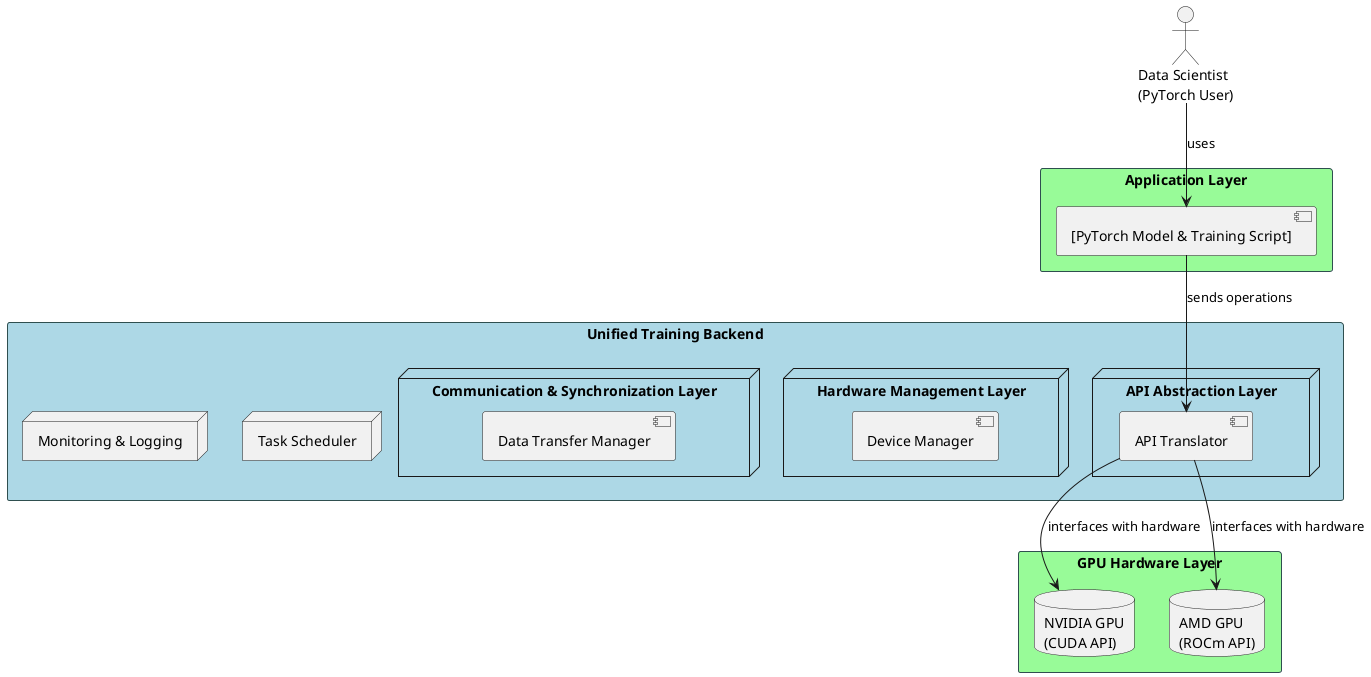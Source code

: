 @startuml HetroHLD
skinparam rectangle {
  backgroundColor PaleGreen
  borderColor DarkSlateGray
}

actor "Data Scientist\n(PyTorch User)" as User

rectangle "Application Layer" {
  component "[PyTorch Model & Training Script]" as PyTorchApp
}

rectangle "Unified Training Backend" #LightBlue {
  node "API Abstraction Layer" {
    component "API Translator"
  }
  node "Hardware Management Layer" {
    component "Device Manager"
  }
  node "Communication & Synchronization Layer" {
    component "Data Transfer Manager"
  }
  node "Task Scheduler"
  node "Monitoring & Logging"
}

rectangle "GPU Hardware Layer" {
  database "NVIDIA GPU\n(CUDA API)" as CUDA
  database "AMD GPU\n(ROCm API)" as ROCm
}

User --> PyTorchApp : uses
PyTorchApp --> "API Translator" : sends operations
"API Translator" --> CUDA : interfaces with hardware
"API Translator" --> ROCm : interfaces with hardware
@enduml
